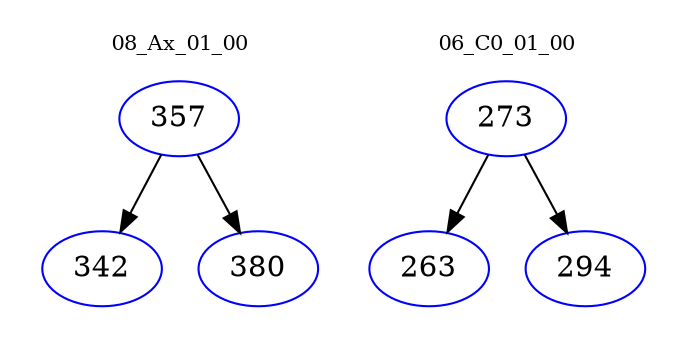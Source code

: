 digraph{
subgraph cluster_0 {
color = white
label = "08_Ax_01_00";
fontsize=10;
T0_357 [label="357", color="blue"]
T0_357 -> T0_342 [color="black"]
T0_342 [label="342", color="blue"]
T0_357 -> T0_380 [color="black"]
T0_380 [label="380", color="blue"]
}
subgraph cluster_1 {
color = white
label = "06_C0_01_00";
fontsize=10;
T1_273 [label="273", color="blue"]
T1_273 -> T1_263 [color="black"]
T1_263 [label="263", color="blue"]
T1_273 -> T1_294 [color="black"]
T1_294 [label="294", color="blue"]
}
}
